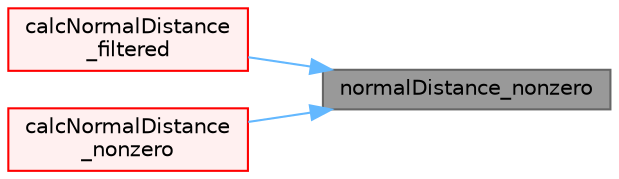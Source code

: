 digraph "normalDistance_nonzero"
{
 // LATEX_PDF_SIZE
  bgcolor="transparent";
  edge [fontname=Helvetica,fontsize=10,labelfontname=Helvetica,labelfontsize=10];
  node [fontname=Helvetica,fontsize=10,shape=box,height=0.2,width=0.4];
  rankdir="RL";
  Node1 [id="Node000001",label="normalDistance_nonzero",height=0.2,width=0.4,color="gray40", fillcolor="grey60", style="filled", fontcolor="black",tooltip=" "];
  Node1 -> Node2 [id="edge1_Node000001_Node000002",dir="back",color="steelblue1",style="solid",tooltip=" "];
  Node2 [id="Node000002",label="calcNormalDistance\l_filtered",height=0.2,width=0.4,color="red", fillcolor="#FFF0F0", style="filled",URL="$namespaceFoam.html#a4b33db2db319f279fae4e1d0d01d4087",tooltip=" "];
  Node1 -> Node5 [id="edge2_Node000001_Node000005",dir="back",color="steelblue1",style="solid",tooltip=" "];
  Node5 [id="Node000005",label="calcNormalDistance\l_nonzero",height=0.2,width=0.4,color="red", fillcolor="#FFF0F0", style="filled",URL="$namespaceFoam.html#ae9d4d9b7c1d50c30740b9721668026e1",tooltip=" "];
}

